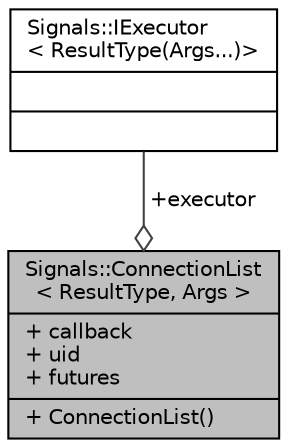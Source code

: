 digraph "Signals::ConnectionList&lt; ResultType, Args &gt;"
{
 // INTERACTIVE_SVG=YES
  edge [fontname="Helvetica",fontsize="10",labelfontname="Helvetica",labelfontsize="10"];
  node [fontname="Helvetica",fontsize="10",shape=record];
  Node1 [label="{Signals::ConnectionList\l\< ResultType, Args \>\n|+ callback\l+ uid\l+ futures\l|+ ConnectionList()\l}",height=0.2,width=0.4,color="black", fillcolor="grey75", style="filled", fontcolor="black"];
  Node2 -> Node1 [color="grey25",fontsize="10",style="solid",label=" +executor" ,arrowhead="odiamond",fontname="Helvetica"];
  Node2 [label="{Signals::IExecutor\l\< ResultType(Args...)\>\n||}",height=0.2,width=0.4,color="black", fillcolor="white", style="filled",URL="$namespace_signals.html#class_signals_1_1_i_executor"];
}
